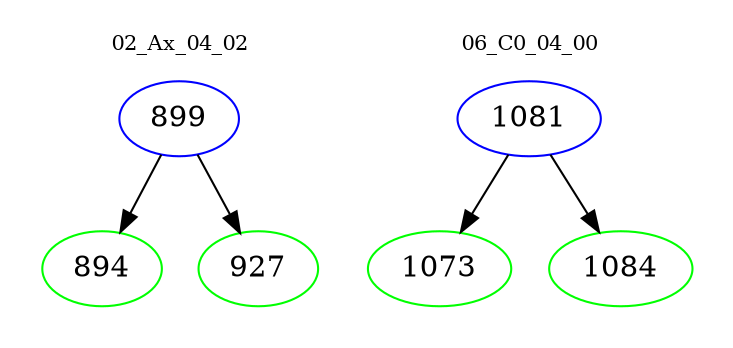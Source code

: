 digraph{
subgraph cluster_0 {
color = white
label = "02_Ax_04_02";
fontsize=10;
T0_899 [label="899", color="blue"]
T0_899 -> T0_894 [color="black"]
T0_894 [label="894", color="green"]
T0_899 -> T0_927 [color="black"]
T0_927 [label="927", color="green"]
}
subgraph cluster_1 {
color = white
label = "06_C0_04_00";
fontsize=10;
T1_1081 [label="1081", color="blue"]
T1_1081 -> T1_1073 [color="black"]
T1_1073 [label="1073", color="green"]
T1_1081 -> T1_1084 [color="black"]
T1_1084 [label="1084", color="green"]
}
}
